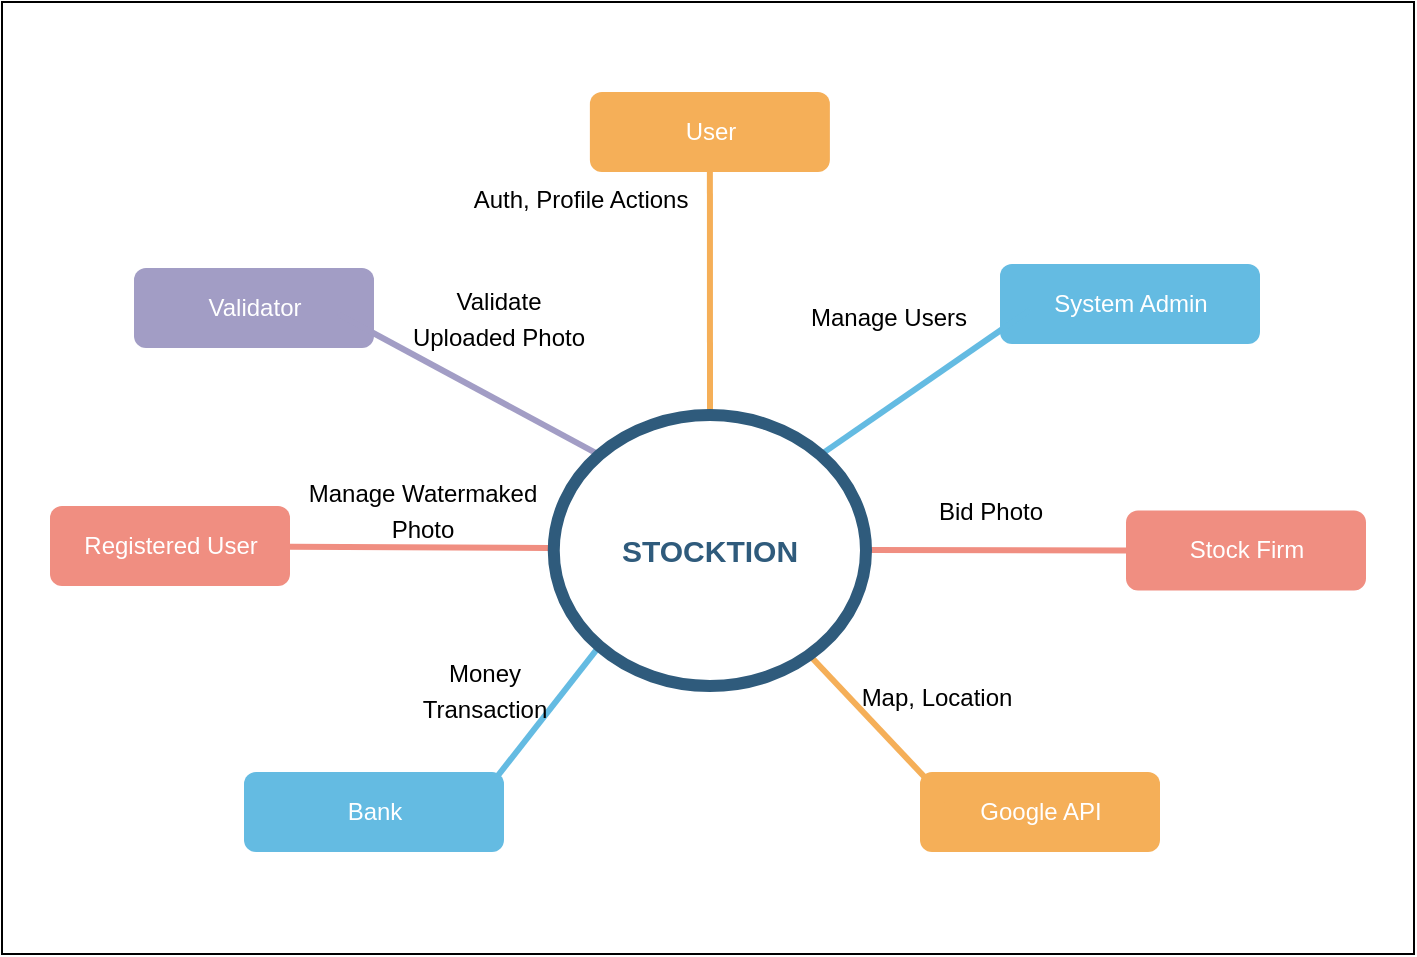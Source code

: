 <mxfile>
    <diagram id="j1pQOhtgEKODnYLBLOoF" name="Page-1">
        <mxGraphModel dx="120" dy="-474" grid="0" gridSize="10" guides="1" tooltips="1" connect="1" arrows="1" fold="1" page="1" pageScale="1" pageWidth="850" pageHeight="1100" background="#ffffff" math="0" shadow="0">
            <root>
                <mxCell id="0"/>
                <mxCell id="1" parent="0"/>
                <mxCell id="4" value="" style="edgeStyle=none;endArrow=none;strokeWidth=3;strokeColor=#64BBE2;html=1;fontSize=12;exitX=0;exitY=1;exitDx=0;exitDy=0;entryX=0.885;entryY=0.425;entryDx=0;entryDy=0;entryPerimeter=0;" parent="1" source="12" target="3" edge="1">
                    <mxGeometry x="3.38" y="978.55" width="100" height="100" as="geometry">
                        <mxPoint x="1114" y="1721" as="sourcePoint"/>
                        <mxPoint x="103.38" y="978.55" as="targetPoint"/>
                    </mxGeometry>
                </mxCell>
                <mxCell id="30" value="" style="rounded=0;whiteSpace=wrap;html=1;fontSize=12;fontColor=#000000;fillColor=none;strokeColor=#000000;" parent="1" vertex="1">
                    <mxGeometry x="910" y="1392" width="706" height="476" as="geometry"/>
                </mxCell>
                <mxCell id="2" value="User" style="rounded=1;fillColor=#f5af58;strokeColor=none;strokeWidth=3;shadow=0;html=1;fontColor=#FFFFFF;fontSize=12;" parent="1" vertex="1">
                    <mxGeometry x="1203.94" y="1437" width="120" height="40" as="geometry"/>
                </mxCell>
                <mxCell id="3" value="Bank" style="rounded=1;fillColor=#64BBE2;strokeColor=none;strokeWidth=3;shadow=0;html=1;fontColor=#FFFFFF;fontSize=12;" parent="1" vertex="1">
                    <mxGeometry x="1031" y="1777" width="130" height="40" as="geometry"/>
                </mxCell>
                <mxCell id="5" value="" style="edgeStyle=none;endArrow=none;strokeWidth=3;strokeColor=#F5AF58;html=1;fontSize=12;" parent="1" target="2" edge="1">
                    <mxGeometry x="228.38" y="943.55" width="100" height="100" as="geometry">
                        <mxPoint x="1264" y="1596" as="sourcePoint"/>
                        <mxPoint x="328.38" y="943.55" as="targetPoint"/>
                    </mxGeometry>
                </mxCell>
                <mxCell id="6" value="Stock Firm" style="rounded=1;fillColor=#f08e81;strokeColor=none;strokeWidth=3;shadow=0;html=1;fontColor=#FFFFFF;fontSize=12;" parent="1" vertex="1">
                    <mxGeometry x="1472" y="1646.28" width="120" height="40" as="geometry"/>
                </mxCell>
                <mxCell id="8" value="Google API" style="rounded=1;fillColor=#f5af58;strokeColor=none;strokeWidth=3;shadow=0;html=1;fontColor=#FFFFFF;fontSize=12;" parent="1" vertex="1">
                    <mxGeometry x="1369" y="1777.0" width="120" height="40" as="geometry"/>
                </mxCell>
                <mxCell id="9" value="" style="edgeStyle=none;endArrow=none;strokeWidth=3;strokeColor=#F5AF58;html=1;exitX=0.826;exitY=0.895;exitDx=0;exitDy=0;exitPerimeter=0;fontSize=12;entryX=0.133;entryY=0.425;entryDx=0;entryDy=0;entryPerimeter=0;" parent="1" source="12" target="8" edge="1">
                    <mxGeometry x="468.38" y="961.05" width="100" height="100" as="geometry">
                        <mxPoint x="1406.866" y="2247.731" as="sourcePoint"/>
                        <mxPoint x="568.38" y="961.05" as="targetPoint"/>
                    </mxGeometry>
                </mxCell>
                <mxCell id="10" value="Registered User" style="rounded=1;fillColor=#f08e81;strokeColor=none;strokeWidth=3;shadow=0;html=1;fontColor=#FFFFFF;fontSize=12;" parent="1" vertex="1">
                    <mxGeometry x="934" y="1644" width="120" height="40" as="geometry"/>
                </mxCell>
                <mxCell id="11" value="" style="edgeStyle=none;endArrow=none;strokeWidth=3;strokeColor=#F08E81;html=1;fontSize=12;" parent="1" target="10" edge="1">
                    <mxGeometry x="413.38" y="973.55" width="100" height="100" as="geometry">
                        <mxPoint x="1183" y="1665" as="sourcePoint"/>
                        <mxPoint x="513.38" y="973.55" as="targetPoint"/>
                    </mxGeometry>
                </mxCell>
                <mxCell id="13" value="Validator" style="rounded=1;fillColor=#a29dc5;strokeColor=none;strokeWidth=3;shadow=0;html=1;fontColor=#FFFFFF;fontSize=12;" parent="1" vertex="1">
                    <mxGeometry x="976" y="1525" width="120" height="40" as="geometry"/>
                </mxCell>
                <mxCell id="14" value="" style="edgeStyle=none;endArrow=none;strokeWidth=3;strokeColor=#A29DC5;html=1;fontSize=12;exitX=0;exitY=0;exitDx=0;exitDy=0;entryX=0.85;entryY=0.575;entryDx=0;entryDy=0;entryPerimeter=0;" parent="1" source="12" target="13" edge="1">
                    <mxGeometry x="-1273.12" y="618.55" width="100" height="100" as="geometry">
                        <mxPoint x="1125" y="1604" as="sourcePoint"/>
                        <mxPoint x="-1173.12" y="618.55" as="targetPoint"/>
                    </mxGeometry>
                </mxCell>
                <mxCell id="15" value="System Admin" style="rounded=1;fillColor=#64BBE2;strokeColor=none;strokeWidth=3;shadow=0;html=1;fontColor=#FFFFFF;fontSize=12;" parent="1" vertex="1">
                    <mxGeometry x="1409" y="1523" width="130" height="40" as="geometry"/>
                </mxCell>
                <mxCell id="16" value="" style="edgeStyle=none;endArrow=none;strokeWidth=3;strokeColor=#64BBE2;html=1;fontSize=12;exitX=1;exitY=0;exitDx=0;exitDy=0;entryX=0.115;entryY=0.575;entryDx=0;entryDy=0;entryPerimeter=0;" parent="1" source="12" target="15" edge="1">
                    <mxGeometry x="441.38" y="651.55" width="100" height="100" as="geometry">
                        <mxPoint x="1353" y="1572" as="sourcePoint"/>
                        <mxPoint x="541.38" y="651.55" as="targetPoint"/>
                    </mxGeometry>
                </mxCell>
                <mxCell id="19" value="&lt;font style=&quot;font-size: 12px;&quot;&gt;Money &lt;br&gt;Transaction&lt;/font&gt;" style="text;html=1;align=center;verticalAlign=middle;resizable=0;points=[];autosize=1;strokeColor=none;fillColor=none;fontSize=15;fontColor=#000000;" parent="1" vertex="1">
                    <mxGeometry x="1111" y="1711" width="80" height="48" as="geometry"/>
                </mxCell>
                <mxCell id="18" value="" style="edgeStyle=none;endArrow=none;strokeWidth=3;strokeColor=#F08E81;html=1;fontSize=12;exitX=0;exitY=0.5;exitDx=0;exitDy=0;" parent="1" source="6" edge="1">
                    <mxGeometry x="630.38" y="978.59" width="100" height="100" as="geometry">
                        <mxPoint x="1402.256" y="1664.001" as="sourcePoint"/>
                        <mxPoint x="1344" y="1666" as="targetPoint"/>
                    </mxGeometry>
                </mxCell>
                <mxCell id="21" value="&lt;span style=&quot;font-size: 12px;&quot;&gt;Manage&amp;nbsp;Watermaked &lt;br&gt;Photo&lt;/span&gt;" style="text;html=1;align=center;verticalAlign=middle;resizable=0;points=[];autosize=1;strokeColor=none;fillColor=none;fontSize=15;fontColor=#000000;" parent="1" vertex="1">
                    <mxGeometry x="1053.88" y="1621" width="132" height="48" as="geometry"/>
                </mxCell>
                <mxCell id="22" value="&lt;span style=&quot;font-size: 12px;&quot;&gt;Map, Location&lt;/span&gt;" style="text;html=1;align=center;verticalAlign=middle;resizable=0;points=[];autosize=1;strokeColor=none;fillColor=none;fontSize=15;fontColor=#000000;" parent="1" vertex="1">
                    <mxGeometry x="1330" y="1723" width="93" height="30" as="geometry"/>
                </mxCell>
                <mxCell id="23" value="&lt;span style=&quot;font-size: 12px;&quot;&gt;Bid Photo&lt;/span&gt;" style="text;html=1;align=center;verticalAlign=middle;resizable=0;points=[];autosize=1;strokeColor=none;fillColor=none;fontSize=15;fontColor=#000000;" parent="1" vertex="1">
                    <mxGeometry x="1369" y="1630" width="70" height="30" as="geometry"/>
                </mxCell>
                <mxCell id="25" value="&lt;span style=&quot;font-size: 12px;&quot;&gt;Validate &lt;br&gt;Uploaded Photo&lt;/span&gt;" style="text;html=1;align=center;verticalAlign=middle;resizable=0;points=[];autosize=1;strokeColor=none;fillColor=none;fontSize=15;fontColor=#000000;" parent="1" vertex="1">
                    <mxGeometry x="1106" y="1525" width="104" height="48" as="geometry"/>
                </mxCell>
                <mxCell id="12" value="&lt;font style=&quot;font-size: 15px;&quot;&gt;STOCKTION&lt;/font&gt;" style="ellipse;whiteSpace=wrap;html=1;shadow=0;fontFamily=Helvetica;fontSize=15;fontColor=#2F5B7C;align=center;strokeColor=#2F5B7C;strokeWidth=6;fillColor=#FFFFFF;fontStyle=1;gradientColor=none;" parent="1" vertex="1">
                    <mxGeometry x="1185.88" y="1598.55" width="156.12" height="135.45" as="geometry"/>
                </mxCell>
                <mxCell id="26" value="&lt;span style=&quot;font-size: 12px;&quot;&gt;Manage Users&lt;/span&gt;" style="text;html=1;align=center;verticalAlign=middle;resizable=0;points=[];autosize=1;strokeColor=none;fillColor=none;fontSize=15;fontColor=#000000;" parent="1" vertex="1">
                    <mxGeometry x="1305" y="1533" width="96" height="30" as="geometry"/>
                </mxCell>
                <mxCell id="27" value="&lt;span style=&quot;font-size: 12px;&quot;&gt;Auth, Profile Actions&lt;/span&gt;" style="text;html=1;align=center;verticalAlign=middle;resizable=0;points=[];autosize=1;strokeColor=none;fillColor=none;fontSize=15;fontColor=#000000;" parent="1" vertex="1">
                    <mxGeometry x="1136" y="1474" width="125" height="30" as="geometry"/>
                </mxCell>
            </root>
        </mxGraphModel>
    </diagram>
</mxfile>